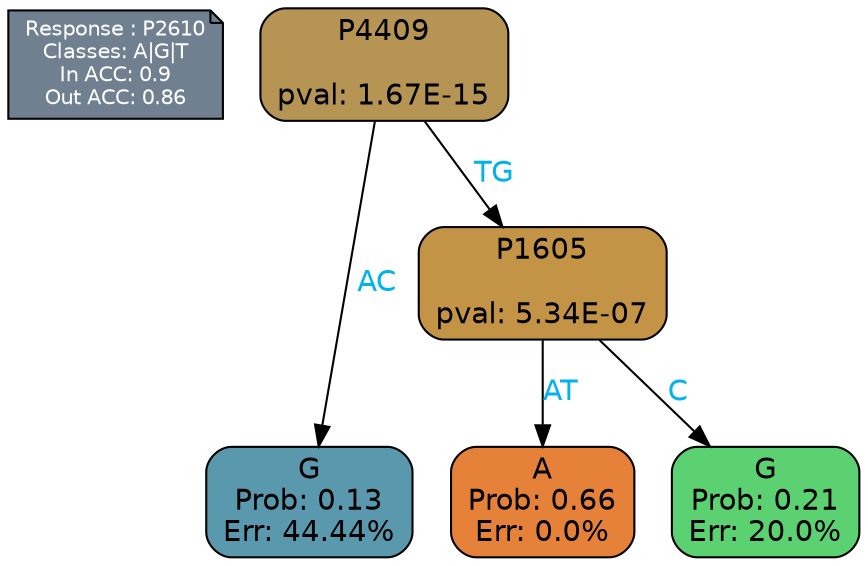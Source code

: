 digraph Tree {
node [shape=box, style="filled, rounded", color="black", fontname=helvetica] ;
graph [ranksep=equally, splines=polylines, bgcolor=transparent, dpi=600] ;
edge [fontname=helvetica] ;
LEGEND [label="Response : P2610
Classes: A|G|T
In ACC: 0.9
Out ACC: 0.86
",shape=note,align=left,style=filled,fillcolor="slategray",fontcolor="white",fontsize=10];1 [label="P4409

pval: 1.67E-15", fillcolor="#b69453"] ;
2 [label="G
Prob: 0.13
Err: 44.44%", fillcolor="#5998ad"] ;
3 [label="P1605

pval: 5.34E-07", fillcolor="#c39446"] ;
4 [label="A
Prob: 0.66
Err: 0.0%", fillcolor="#e58139"] ;
5 [label="G
Prob: 0.21
Err: 20.0%", fillcolor="#5bd172"] ;
1 -> 2 [label="AC",fontcolor=deepskyblue2] ;
1 -> 3 [label="TG",fontcolor=deepskyblue2] ;
3 -> 4 [label="AT",fontcolor=deepskyblue2] ;
3 -> 5 [label="C",fontcolor=deepskyblue2] ;
{rank = same; 2;4;5;}{rank = same; LEGEND;1;}}
